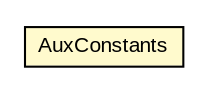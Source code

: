#!/usr/local/bin/dot
#
# Class diagram 
# Generated by UMLGraph version R5_6-24-gf6e263 (http://www.umlgraph.org/)
#

digraph G {
	edge [fontname="arial",fontsize=10,labelfontname="arial",labelfontsize=10];
	node [fontname="arial",fontsize=10,shape=plaintext];
	nodesep=0.25;
	ranksep=0.5;
	// org.miloss.fgsms.auxsrv.AuxConstants
	c166701 [label=<<table title="org.miloss.fgsms.auxsrv.AuxConstants" border="0" cellborder="1" cellspacing="0" cellpadding="2" port="p" bgcolor="lemonChiffon" href="./AuxConstants.html">
		<tr><td><table border="0" cellspacing="0" cellpadding="1">
<tr><td align="center" balign="center"> AuxConstants </td></tr>
		</table></td></tr>
		</table>>, URL="./AuxConstants.html", fontname="arial", fontcolor="black", fontsize=10.0];
}

